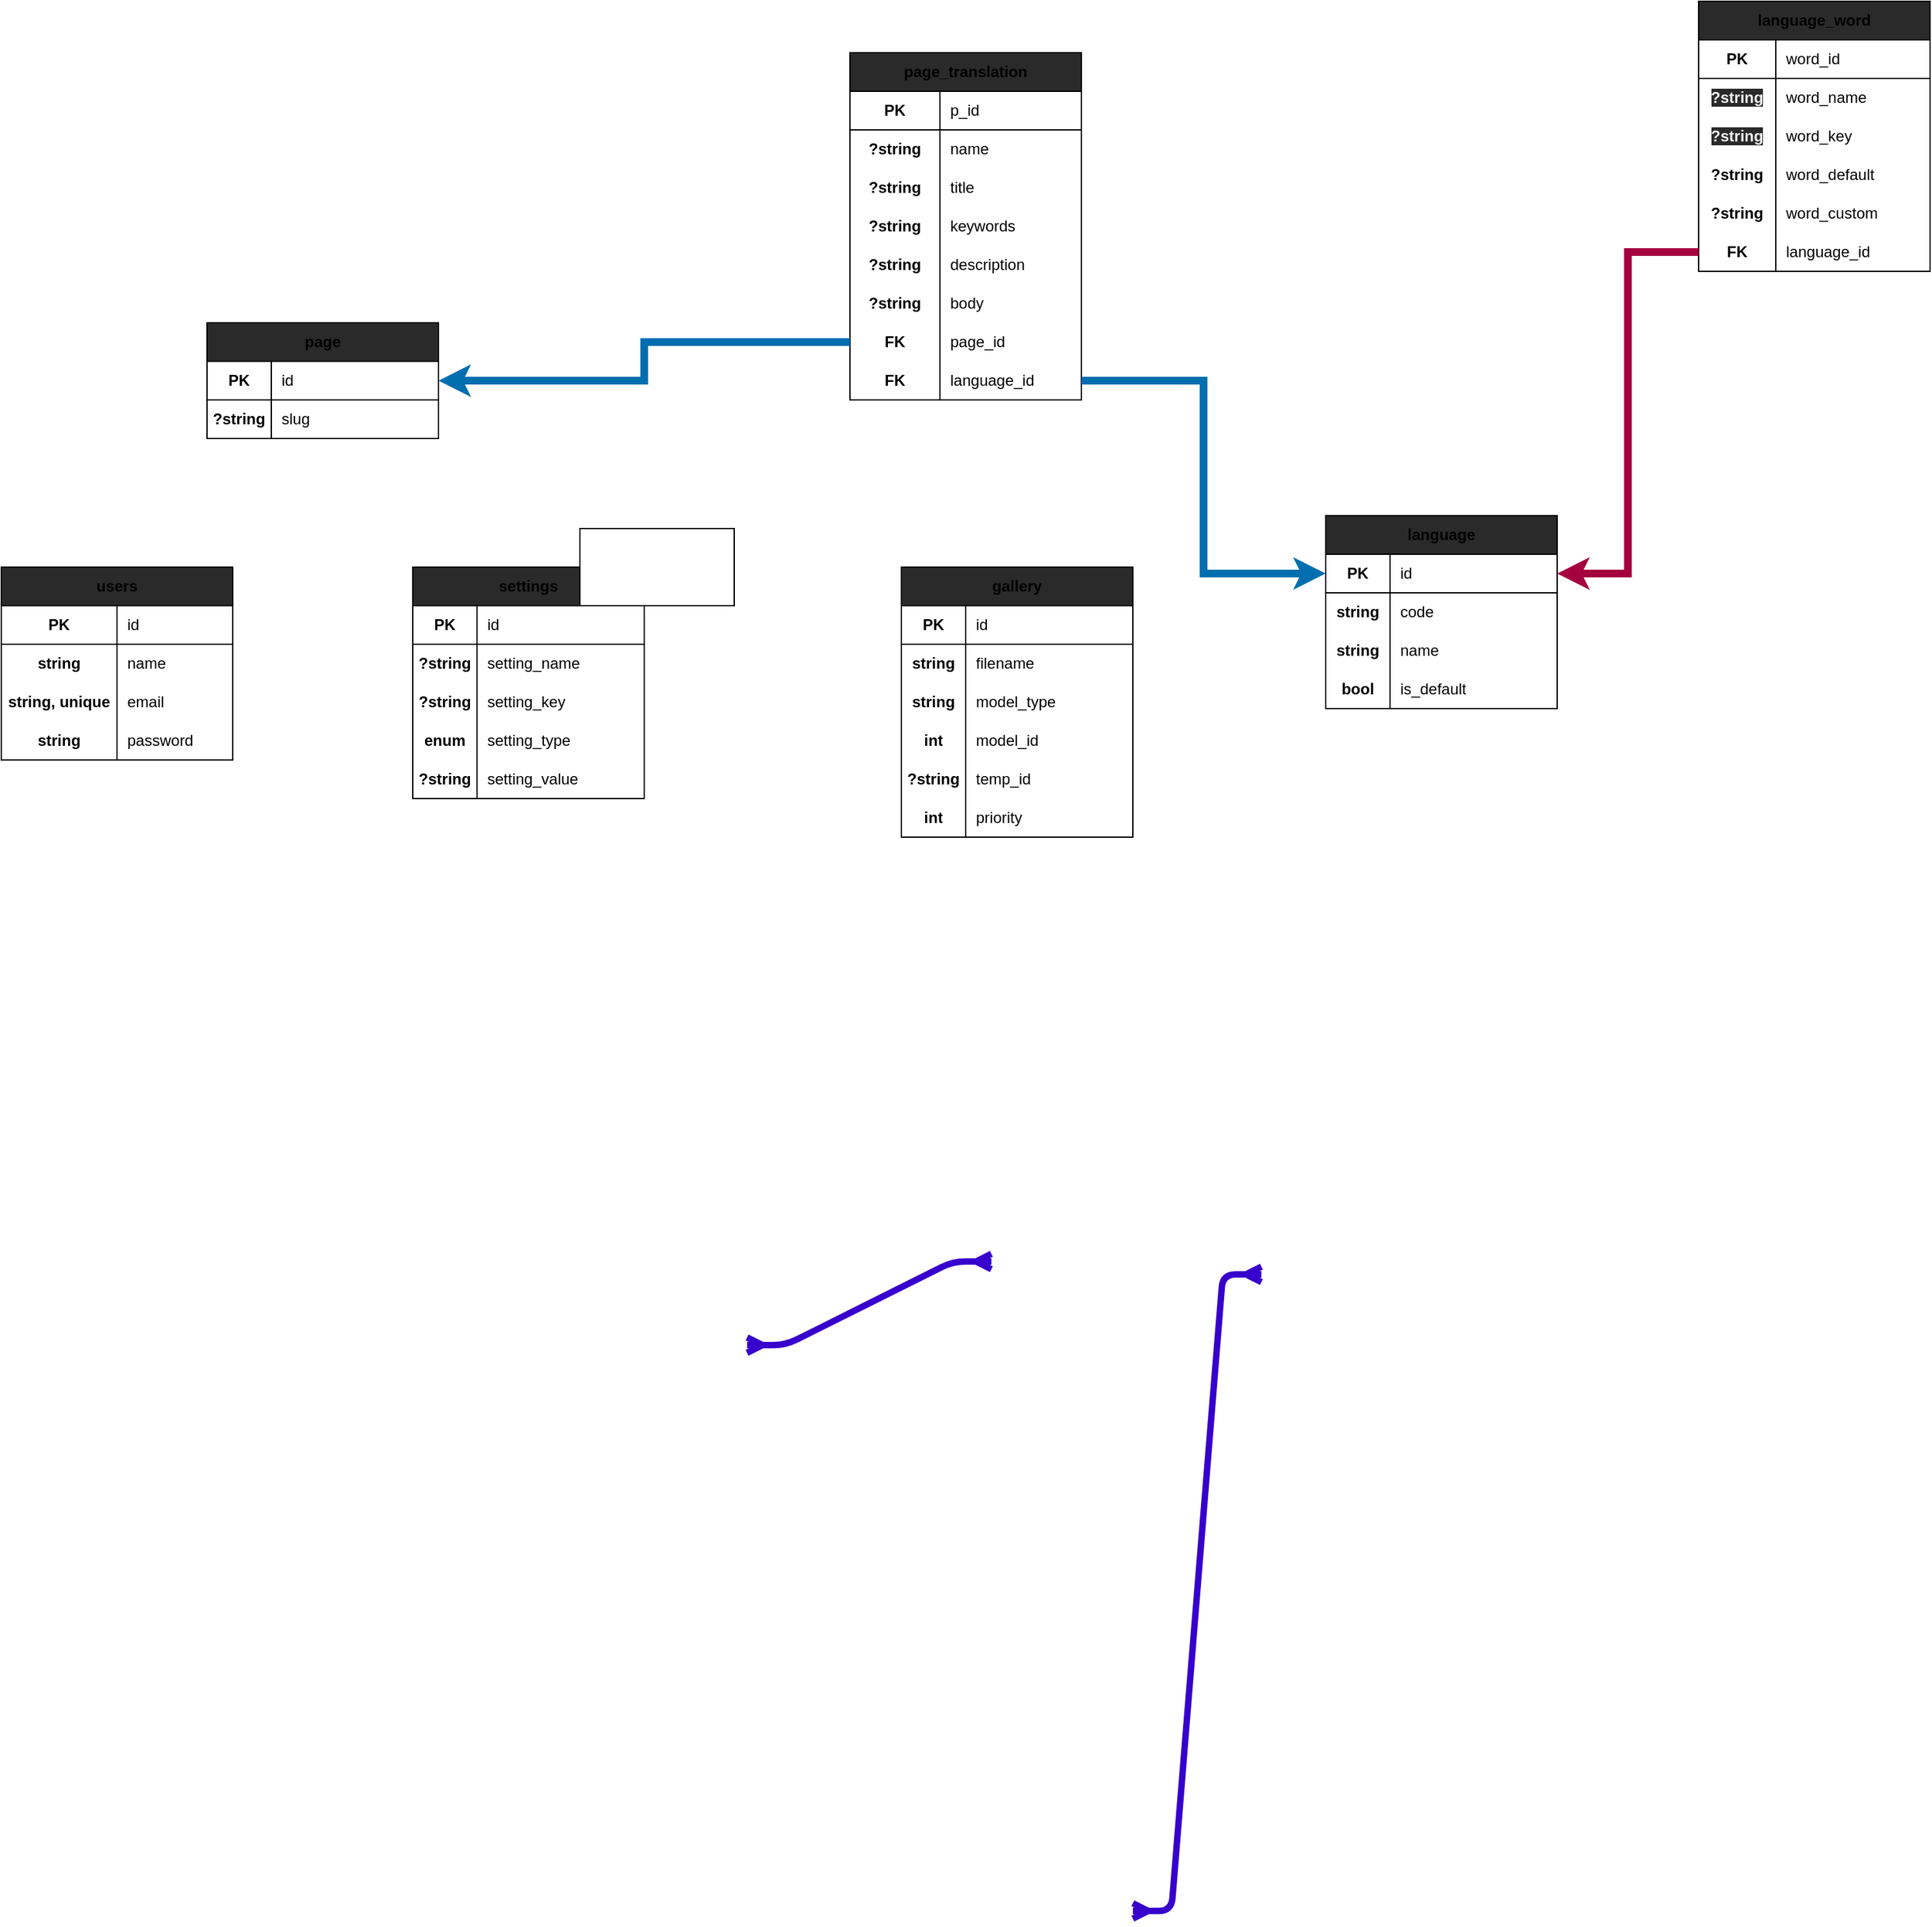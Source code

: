 <mxfile version="14.7.4" type="embed"><diagram id="8rKBOKVbfHIF9a-5ybVO" name="Database tables"><mxGraphModel dx="2024" dy="1564" grid="1" gridSize="10" guides="1" tooltips="1" connect="1" arrows="1" fold="1" page="1" pageScale="1" pageWidth="850" pageHeight="1100" math="0" shadow="0"><root><mxCell id="0"/><mxCell id="1" parent="0"/><mxCell id="13" value="language" style="shape=table;html=1;whiteSpace=wrap;startSize=30;container=1;collapsible=0;childLayout=tableLayout;fixedRows=1;rowLines=0;fontStyle=1;align=center;fillColor=#2a2a2a;" parent="1" vertex="1"><mxGeometry x="330" width="180" height="150" as="geometry"/></mxCell><mxCell id="14" value="" style="shape=partialRectangle;html=1;whiteSpace=wrap;collapsible=0;dropTarget=0;pointerEvents=0;fillColor=none;top=0;left=0;bottom=1;right=0;points=[[0,0.5],[1,0.5]];portConstraint=eastwest;" parent="13" vertex="1"><mxGeometry y="30" width="180" height="30" as="geometry"/></mxCell><mxCell id="15" value="PK" style="shape=partialRectangle;html=1;whiteSpace=wrap;connectable=0;fillColor=none;top=0;left=0;bottom=0;right=0;overflow=hidden;fontStyle=1" parent="14" vertex="1"><mxGeometry width="50" height="30" as="geometry"/></mxCell><mxCell id="16" value="id" style="shape=partialRectangle;html=1;whiteSpace=wrap;connectable=0;fillColor=none;top=0;left=0;bottom=0;right=0;align=left;spacingLeft=6;overflow=hidden;" parent="14" vertex="1"><mxGeometry x="50" width="130" height="30" as="geometry"/></mxCell><mxCell id="17" value="" style="shape=partialRectangle;html=1;whiteSpace=wrap;collapsible=0;dropTarget=0;pointerEvents=0;fillColor=none;top=0;left=0;bottom=0;right=0;points=[[0,0.5],[1,0.5]];portConstraint=eastwest;" parent="13" vertex="1"><mxGeometry y="60" width="180" height="30" as="geometry"/></mxCell><mxCell id="18" value="string" style="shape=partialRectangle;html=1;whiteSpace=wrap;connectable=0;fillColor=none;top=0;left=0;bottom=0;right=0;overflow=hidden;fontStyle=1" parent="17" vertex="1"><mxGeometry width="50" height="30" as="geometry"/></mxCell><mxCell id="19" value="code" style="shape=partialRectangle;html=1;whiteSpace=wrap;connectable=0;fillColor=none;top=0;left=0;bottom=0;right=0;align=left;spacingLeft=6;overflow=hidden;" parent="17" vertex="1"><mxGeometry x="50" width="130" height="30" as="geometry"/></mxCell><mxCell id="20" value="" style="shape=partialRectangle;html=1;whiteSpace=wrap;collapsible=0;dropTarget=0;pointerEvents=0;fillColor=none;top=0;left=0;bottom=0;right=0;points=[[0,0.5],[1,0.5]];portConstraint=eastwest;" parent="13" vertex="1"><mxGeometry y="90" width="180" height="30" as="geometry"/></mxCell><mxCell id="21" value="string" style="shape=partialRectangle;html=1;whiteSpace=wrap;connectable=0;fillColor=none;top=0;left=0;bottom=0;right=0;overflow=hidden;fontStyle=1" parent="20" vertex="1"><mxGeometry width="50" height="30" as="geometry"/></mxCell><mxCell id="22" value="name" style="shape=partialRectangle;html=1;whiteSpace=wrap;connectable=0;fillColor=none;top=0;left=0;bottom=0;right=0;align=left;spacingLeft=6;overflow=hidden;" parent="20" vertex="1"><mxGeometry x="50" width="130" height="30" as="geometry"/></mxCell><mxCell id="36" value="" style="shape=partialRectangle;html=1;whiteSpace=wrap;collapsible=0;dropTarget=0;pointerEvents=0;fillColor=none;top=0;left=0;bottom=0;right=0;points=[[0,0.5],[1,0.5]];portConstraint=eastwest;" parent="13" vertex="1"><mxGeometry y="120" width="180" height="30" as="geometry"/></mxCell><mxCell id="37" value="bool" style="shape=partialRectangle;html=1;whiteSpace=wrap;connectable=0;fillColor=none;top=0;left=0;bottom=0;right=0;overflow=hidden;fontStyle=1" parent="36" vertex="1"><mxGeometry width="50" height="30" as="geometry"/></mxCell><mxCell id="38" value="is_default" style="shape=partialRectangle;html=1;whiteSpace=wrap;connectable=0;fillColor=none;top=0;left=0;bottom=0;right=0;align=left;spacingLeft=6;overflow=hidden;" parent="36" vertex="1"><mxGeometry x="50" width="130" height="30" as="geometry"/></mxCell><mxCell id="58" value="page" style="shape=table;html=1;whiteSpace=wrap;startSize=30;container=1;collapsible=0;childLayout=tableLayout;fixedRows=1;rowLines=0;fontStyle=1;align=center;fillColor=#2a2a2a;" parent="1" vertex="1"><mxGeometry x="-540" y="-150" width="180" height="90" as="geometry"/></mxCell><mxCell id="59" value="" style="shape=partialRectangle;html=1;whiteSpace=wrap;collapsible=0;dropTarget=0;pointerEvents=0;fillColor=none;top=0;left=0;bottom=1;right=0;points=[[0,0.5],[1,0.5]];portConstraint=eastwest;" parent="58" vertex="1"><mxGeometry y="30" width="180" height="30" as="geometry"/></mxCell><mxCell id="60" value="PK" style="shape=partialRectangle;html=1;whiteSpace=wrap;connectable=0;fillColor=none;top=0;left=0;bottom=0;right=0;overflow=hidden;fontStyle=1" parent="59" vertex="1"><mxGeometry width="50" height="30" as="geometry"/></mxCell><mxCell id="61" value="id" style="shape=partialRectangle;html=1;whiteSpace=wrap;connectable=0;fillColor=none;top=0;left=0;bottom=0;right=0;align=left;spacingLeft=6;overflow=hidden;" parent="59" vertex="1"><mxGeometry x="50" width="130" height="30" as="geometry"/></mxCell><mxCell id="62" value="" style="shape=partialRectangle;html=1;whiteSpace=wrap;collapsible=0;dropTarget=0;pointerEvents=0;fillColor=none;top=0;left=0;bottom=0;right=0;points=[[0,0.5],[1,0.5]];portConstraint=eastwest;" parent="58" vertex="1"><mxGeometry y="60" width="180" height="30" as="geometry"/></mxCell><mxCell id="63" value="?string" style="shape=partialRectangle;html=1;whiteSpace=wrap;connectable=0;fillColor=none;top=0;left=0;bottom=0;right=0;overflow=hidden;fontStyle=1" parent="62" vertex="1"><mxGeometry width="50" height="30" as="geometry"/></mxCell><mxCell id="64" value="slug" style="shape=partialRectangle;html=1;whiteSpace=wrap;connectable=0;fillColor=none;top=0;left=0;bottom=0;right=0;align=left;spacingLeft=6;overflow=hidden;" parent="62" vertex="1"><mxGeometry x="50" width="130" height="30" as="geometry"/></mxCell><mxCell id="68" value="page_translation" style="shape=table;html=1;whiteSpace=wrap;startSize=30;container=1;collapsible=0;childLayout=tableLayout;fixedRows=1;rowLines=0;fontStyle=1;align=center;fillColor=#2a2a2a;" parent="1" vertex="1"><mxGeometry x="-40" y="-360" width="180" height="270" as="geometry"/></mxCell><mxCell id="69" value="" style="shape=partialRectangle;html=1;whiteSpace=wrap;collapsible=0;dropTarget=0;pointerEvents=0;fillColor=none;top=0;left=0;bottom=1;right=0;points=[[0,0.5],[1,0.5]];portConstraint=eastwest;" parent="68" vertex="1"><mxGeometry y="30" width="180" height="30" as="geometry"/></mxCell><mxCell id="70" value="PK" style="shape=partialRectangle;html=1;whiteSpace=wrap;connectable=0;fillColor=none;top=0;left=0;bottom=0;right=0;overflow=hidden;fontStyle=1" parent="69" vertex="1"><mxGeometry width="70" height="30" as="geometry"/></mxCell><mxCell id="71" value="p_id" style="shape=partialRectangle;html=1;whiteSpace=wrap;connectable=0;fillColor=none;top=0;left=0;bottom=0;right=0;align=left;spacingLeft=6;overflow=hidden;" parent="69" vertex="1"><mxGeometry x="70" width="110" height="30" as="geometry"/></mxCell><mxCell id="72" value="" style="shape=partialRectangle;html=1;whiteSpace=wrap;collapsible=0;dropTarget=0;pointerEvents=0;fillColor=none;top=0;left=0;bottom=0;right=0;points=[[0,0.5],[1,0.5]];portConstraint=eastwest;" parent="68" vertex="1"><mxGeometry y="60" width="180" height="30" as="geometry"/></mxCell><mxCell id="73" value="?string" style="shape=partialRectangle;html=1;whiteSpace=wrap;connectable=0;fillColor=none;top=0;left=0;bottom=0;right=0;overflow=hidden;fontStyle=1" parent="72" vertex="1"><mxGeometry width="70" height="30" as="geometry"/></mxCell><mxCell id="74" value="name" style="shape=partialRectangle;html=1;whiteSpace=wrap;connectable=0;fillColor=none;top=0;left=0;bottom=0;right=0;align=left;spacingLeft=6;overflow=hidden;" parent="72" vertex="1"><mxGeometry x="70" width="110" height="30" as="geometry"/></mxCell><mxCell id="75" value="" style="shape=partialRectangle;html=1;whiteSpace=wrap;collapsible=0;dropTarget=0;pointerEvents=0;fillColor=none;top=0;left=0;bottom=0;right=0;points=[[0,0.5],[1,0.5]];portConstraint=eastwest;" parent="68" vertex="1"><mxGeometry y="90" width="180" height="30" as="geometry"/></mxCell><mxCell id="76" value="?string" style="shape=partialRectangle;html=1;whiteSpace=wrap;connectable=0;fillColor=none;top=0;left=0;bottom=0;right=0;overflow=hidden;fontStyle=1" parent="75" vertex="1"><mxGeometry width="70" height="30" as="geometry"/></mxCell><mxCell id="77" value="title" style="shape=partialRectangle;html=1;whiteSpace=wrap;connectable=0;fillColor=none;top=0;left=0;bottom=0;right=0;align=left;spacingLeft=6;overflow=hidden;" parent="75" vertex="1"><mxGeometry x="70" width="110" height="30" as="geometry"/></mxCell><mxCell id="78" value="" style="shape=partialRectangle;html=1;whiteSpace=wrap;collapsible=0;dropTarget=0;pointerEvents=0;fillColor=none;top=0;left=0;bottom=0;right=0;points=[[0,0.5],[1,0.5]];portConstraint=eastwest;" parent="68" vertex="1"><mxGeometry y="120" width="180" height="30" as="geometry"/></mxCell><mxCell id="79" value="?string" style="shape=partialRectangle;html=1;whiteSpace=wrap;connectable=0;fillColor=none;top=0;left=0;bottom=0;right=0;overflow=hidden;fontStyle=1" parent="78" vertex="1"><mxGeometry width="70" height="30" as="geometry"/></mxCell><mxCell id="80" value="keywords" style="shape=partialRectangle;html=1;whiteSpace=wrap;connectable=0;fillColor=none;top=0;left=0;bottom=0;right=0;align=left;spacingLeft=6;overflow=hidden;" parent="78" vertex="1"><mxGeometry x="70" width="110" height="30" as="geometry"/></mxCell><mxCell id="81" value="" style="shape=partialRectangle;html=1;whiteSpace=wrap;collapsible=0;dropTarget=0;pointerEvents=0;fillColor=none;top=0;left=0;bottom=0;right=0;points=[[0,0.5],[1,0.5]];portConstraint=eastwest;" parent="68" vertex="1"><mxGeometry y="150" width="180" height="30" as="geometry"/></mxCell><mxCell id="82" value="?string" style="shape=partialRectangle;html=1;whiteSpace=wrap;connectable=0;fillColor=none;top=0;left=0;bottom=0;right=0;overflow=hidden;fontStyle=1" parent="81" vertex="1"><mxGeometry width="70" height="30" as="geometry"/></mxCell><mxCell id="83" value="description" style="shape=partialRectangle;html=1;whiteSpace=wrap;connectable=0;fillColor=none;top=0;left=0;bottom=0;right=0;align=left;spacingLeft=6;overflow=hidden;" parent="81" vertex="1"><mxGeometry x="70" width="110" height="30" as="geometry"/></mxCell><mxCell id="84" value="" style="shape=partialRectangle;html=1;whiteSpace=wrap;collapsible=0;dropTarget=0;pointerEvents=0;fillColor=none;top=0;left=0;bottom=0;right=0;points=[[0,0.5],[1,0.5]];portConstraint=eastwest;" parent="68" vertex="1"><mxGeometry y="180" width="180" height="30" as="geometry"/></mxCell><mxCell id="85" value="?string" style="shape=partialRectangle;html=1;whiteSpace=wrap;connectable=0;fillColor=none;top=0;left=0;bottom=0;right=0;overflow=hidden;fontStyle=1" parent="84" vertex="1"><mxGeometry width="70" height="30" as="geometry"/></mxCell><mxCell id="86" value="body" style="shape=partialRectangle;html=1;whiteSpace=wrap;connectable=0;fillColor=none;top=0;left=0;bottom=0;right=0;align=left;spacingLeft=6;overflow=hidden;" parent="84" vertex="1"><mxGeometry x="70" width="110" height="30" as="geometry"/></mxCell><mxCell id="90" value="" style="shape=partialRectangle;html=1;whiteSpace=wrap;collapsible=0;dropTarget=0;pointerEvents=0;fillColor=none;top=0;left=0;bottom=0;right=0;points=[[0,0.5],[1,0.5]];portConstraint=eastwest;" parent="68" vertex="1"><mxGeometry y="210" width="180" height="30" as="geometry"/></mxCell><mxCell id="91" value="FK" style="shape=partialRectangle;html=1;whiteSpace=wrap;connectable=0;fillColor=none;top=0;left=0;bottom=0;right=0;overflow=hidden;fontStyle=1" parent="90" vertex="1"><mxGeometry width="70" height="30" as="geometry"/></mxCell><mxCell id="92" value="page_id" style="shape=partialRectangle;html=1;whiteSpace=wrap;connectable=0;fillColor=none;top=0;left=0;bottom=0;right=0;align=left;spacingLeft=6;overflow=hidden;" parent="90" vertex="1"><mxGeometry x="70" width="110" height="30" as="geometry"/></mxCell><mxCell id="93" value="" style="shape=partialRectangle;html=1;whiteSpace=wrap;collapsible=0;dropTarget=0;pointerEvents=0;fillColor=none;top=0;left=0;bottom=0;right=0;points=[[0,0.5],[1,0.5]];portConstraint=eastwest;" parent="68" vertex="1"><mxGeometry y="240" width="180" height="30" as="geometry"/></mxCell><mxCell id="94" value="FK" style="shape=partialRectangle;html=1;whiteSpace=wrap;connectable=0;fillColor=none;top=0;left=0;bottom=0;right=0;overflow=hidden;fontStyle=1" parent="93" vertex="1"><mxGeometry width="70" height="30" as="geometry"/></mxCell><mxCell id="95" value="language_id" style="shape=partialRectangle;html=1;whiteSpace=wrap;connectable=0;fillColor=none;top=0;left=0;bottom=0;right=0;align=left;spacingLeft=6;overflow=hidden;" parent="93" vertex="1"><mxGeometry x="70" width="110" height="30" as="geometry"/></mxCell><mxCell id="97" style="rounded=0;orthogonalLoop=1;jettySize=auto;html=1;entryX=1;entryY=0.5;entryDx=0;entryDy=0;fillColor=#1ba1e2;strokeColor=#006EAF;strokeWidth=6;edgeStyle=orthogonalEdgeStyle;elbow=vertical;endSize=6;startSize=6;jumpSize=6;" parent="1" source="90" target="59" edge="1"><mxGeometry relative="1" as="geometry"/></mxCell><mxCell id="99" style="rounded=0;orthogonalLoop=1;jettySize=auto;html=1;entryX=0;entryY=0.5;entryDx=0;entryDy=0;fillColor=#1ba1e2;strokeColor=#006EAF;strokeWidth=6;edgeStyle=orthogonalEdgeStyle;elbow=vertical;endSize=6;startSize=6;jumpSize=6;" parent="1" source="93" target="14" edge="1"><mxGeometry relative="1" as="geometry"/></mxCell><mxCell id="100" value="settings" style="shape=table;html=1;whiteSpace=wrap;startSize=30;container=1;collapsible=0;childLayout=tableLayout;fixedRows=1;rowLines=0;fontStyle=1;align=center;fillColor=#2a2a2a;" parent="1" vertex="1"><mxGeometry x="-380" y="40" width="180" height="180" as="geometry"/></mxCell><mxCell id="101" value="" style="shape=partialRectangle;html=1;whiteSpace=wrap;collapsible=0;dropTarget=0;pointerEvents=0;fillColor=none;top=0;left=0;bottom=1;right=0;points=[[0,0.5],[1,0.5]];portConstraint=eastwest;" parent="100" vertex="1"><mxGeometry y="30" width="180" height="30" as="geometry"/></mxCell><mxCell id="102" value="PK" style="shape=partialRectangle;html=1;whiteSpace=wrap;connectable=0;fillColor=none;top=0;left=0;bottom=0;right=0;overflow=hidden;fontStyle=1" parent="101" vertex="1"><mxGeometry width="50" height="30" as="geometry"/></mxCell><mxCell id="103" value="id" style="shape=partialRectangle;html=1;whiteSpace=wrap;connectable=0;fillColor=none;top=0;left=0;bottom=0;right=0;align=left;spacingLeft=6;overflow=hidden;" parent="101" vertex="1"><mxGeometry x="50" width="130" height="30" as="geometry"/></mxCell><mxCell id="104" value="" style="shape=partialRectangle;html=1;whiteSpace=wrap;collapsible=0;dropTarget=0;pointerEvents=0;fillColor=none;top=0;left=0;bottom=0;right=0;points=[[0,0.5],[1,0.5]];portConstraint=eastwest;" parent="100" vertex="1"><mxGeometry y="60" width="180" height="30" as="geometry"/></mxCell><mxCell id="105" value="?string" style="shape=partialRectangle;html=1;whiteSpace=wrap;connectable=0;fillColor=none;top=0;left=0;bottom=0;right=0;overflow=hidden;fontStyle=1" parent="104" vertex="1"><mxGeometry width="50" height="30" as="geometry"/></mxCell><mxCell id="106" value="setting_name" style="shape=partialRectangle;html=1;whiteSpace=wrap;connectable=0;fillColor=none;top=0;left=0;bottom=0;right=0;align=left;spacingLeft=6;overflow=hidden;" parent="104" vertex="1"><mxGeometry x="50" width="130" height="30" as="geometry"/></mxCell><mxCell id="107" value="" style="shape=partialRectangle;html=1;whiteSpace=wrap;collapsible=0;dropTarget=0;pointerEvents=0;fillColor=none;top=0;left=0;bottom=0;right=0;points=[[0,0.5],[1,0.5]];portConstraint=eastwest;" parent="100" vertex="1"><mxGeometry y="90" width="180" height="30" as="geometry"/></mxCell><mxCell id="108" value="?string" style="shape=partialRectangle;html=1;whiteSpace=wrap;connectable=0;fillColor=none;top=0;left=0;bottom=0;right=0;overflow=hidden;fontStyle=1" parent="107" vertex="1"><mxGeometry width="50" height="30" as="geometry"/></mxCell><mxCell id="109" value="setting_key" style="shape=partialRectangle;html=1;whiteSpace=wrap;connectable=0;fillColor=none;top=0;left=0;bottom=0;right=0;align=left;spacingLeft=6;overflow=hidden;" parent="107" vertex="1"><mxGeometry x="50" width="130" height="30" as="geometry"/></mxCell><mxCell id="110" value="" style="shape=partialRectangle;html=1;whiteSpace=wrap;collapsible=0;dropTarget=0;pointerEvents=0;fillColor=none;top=0;left=0;bottom=0;right=0;points=[[0,0.5],[1,0.5]];portConstraint=eastwest;" parent="100" vertex="1"><mxGeometry y="120" width="180" height="30" as="geometry"/></mxCell><mxCell id="111" value="enum" style="shape=partialRectangle;html=1;whiteSpace=wrap;connectable=0;fillColor=none;top=0;left=0;bottom=0;right=0;overflow=hidden;fontStyle=1" parent="110" vertex="1"><mxGeometry width="50" height="30" as="geometry"/></mxCell><mxCell id="112" value="setting_type" style="shape=partialRectangle;html=1;whiteSpace=wrap;connectable=0;fillColor=none;top=0;left=0;bottom=0;right=0;align=left;spacingLeft=6;overflow=hidden;" parent="110" vertex="1"><mxGeometry x="50" width="130" height="30" as="geometry"/></mxCell><mxCell id="113" value="" style="shape=partialRectangle;html=1;whiteSpace=wrap;collapsible=0;dropTarget=0;pointerEvents=0;fillColor=none;top=0;left=0;bottom=0;right=0;points=[[0,0.5],[1,0.5]];portConstraint=eastwest;" parent="100" vertex="1"><mxGeometry y="150" width="180" height="30" as="geometry"/></mxCell><mxCell id="114" value="?string" style="shape=partialRectangle;html=1;whiteSpace=wrap;connectable=0;fillColor=none;top=0;left=0;bottom=0;right=0;overflow=hidden;fontStyle=1" parent="113" vertex="1"><mxGeometry width="50" height="30" as="geometry"/></mxCell><mxCell id="115" value="setting_value" style="shape=partialRectangle;html=1;whiteSpace=wrap;connectable=0;fillColor=none;top=0;left=0;bottom=0;right=0;align=left;spacingLeft=6;overflow=hidden;" parent="113" vertex="1"><mxGeometry x="50" width="130" height="30" as="geometry"/></mxCell><mxCell id="116" value="language_word" style="shape=table;html=1;whiteSpace=wrap;startSize=30;container=1;collapsible=0;childLayout=tableLayout;fixedRows=1;rowLines=0;fontStyle=1;align=center;fillColor=#2a2a2a;" parent="1" vertex="1"><mxGeometry x="620" y="-400" width="180" height="210" as="geometry"/></mxCell><mxCell id="117" value="" style="shape=partialRectangle;html=1;whiteSpace=wrap;collapsible=0;dropTarget=0;pointerEvents=0;fillColor=none;top=0;left=0;bottom=1;right=0;points=[[0,0.5],[1,0.5]];portConstraint=eastwest;" parent="116" vertex="1"><mxGeometry y="30" width="180" height="30" as="geometry"/></mxCell><mxCell id="118" value="PK" style="shape=partialRectangle;html=1;whiteSpace=wrap;connectable=0;fillColor=none;top=0;left=0;bottom=0;right=0;overflow=hidden;fontStyle=1" parent="117" vertex="1"><mxGeometry width="60" height="30" as="geometry"/></mxCell><mxCell id="119" value="word_id" style="shape=partialRectangle;html=1;whiteSpace=wrap;connectable=0;fillColor=none;top=0;left=0;bottom=0;right=0;align=left;spacingLeft=6;overflow=hidden;" parent="117" vertex="1"><mxGeometry x="60" width="120" height="30" as="geometry"/></mxCell><mxCell id="120" value="" style="shape=partialRectangle;html=1;whiteSpace=wrap;collapsible=0;dropTarget=0;pointerEvents=0;fillColor=none;top=0;left=0;bottom=0;right=0;points=[[0,0.5],[1,0.5]];portConstraint=eastwest;" parent="116" vertex="1"><mxGeometry y="60" width="180" height="30" as="geometry"/></mxCell><mxCell id="121" value="&lt;meta charset=&quot;utf-8&quot;&gt;&lt;span style=&quot;color: rgb(240, 240, 240); font-family: helvetica; font-size: 12px; font-style: normal; letter-spacing: normal; text-align: center; text-indent: 0px; text-transform: none; word-spacing: 0px; background-color: rgb(42, 42, 42); display: inline; float: none;&quot;&gt;?string&lt;/span&gt;" style="shape=partialRectangle;html=1;whiteSpace=wrap;connectable=0;fillColor=none;top=0;left=0;bottom=0;right=0;overflow=hidden;fontStyle=1" parent="120" vertex="1"><mxGeometry width="60" height="30" as="geometry"/></mxCell><mxCell id="122" value="word_name" style="shape=partialRectangle;html=1;whiteSpace=wrap;connectable=0;fillColor=none;top=0;left=0;bottom=0;right=0;align=left;spacingLeft=6;overflow=hidden;" parent="120" vertex="1"><mxGeometry x="60" width="120" height="30" as="geometry"/></mxCell><mxCell id="123" value="" style="shape=partialRectangle;html=1;whiteSpace=wrap;collapsible=0;dropTarget=0;pointerEvents=0;fillColor=none;top=0;left=0;bottom=0;right=0;points=[[0,0.5],[1,0.5]];portConstraint=eastwest;" parent="116" vertex="1"><mxGeometry y="90" width="180" height="30" as="geometry"/></mxCell><mxCell id="124" value="&lt;meta charset=&quot;utf-8&quot;&gt;&lt;span style=&quot;color: rgb(240, 240, 240); font-family: helvetica; font-size: 12px; font-style: normal; letter-spacing: normal; text-align: center; text-indent: 0px; text-transform: none; word-spacing: 0px; background-color: rgb(42, 42, 42); display: inline; float: none;&quot;&gt;?string&lt;/span&gt;" style="shape=partialRectangle;html=1;whiteSpace=wrap;connectable=0;fillColor=none;top=0;left=0;bottom=0;right=0;overflow=hidden;fontStyle=1" parent="123" vertex="1"><mxGeometry width="60" height="30" as="geometry"/></mxCell><mxCell id="125" value="word_key" style="shape=partialRectangle;html=1;whiteSpace=wrap;connectable=0;fillColor=none;top=0;left=0;bottom=0;right=0;align=left;spacingLeft=6;overflow=hidden;" parent="123" vertex="1"><mxGeometry x="60" width="120" height="30" as="geometry"/></mxCell><mxCell id="126" value="" style="shape=partialRectangle;html=1;whiteSpace=wrap;collapsible=0;dropTarget=0;pointerEvents=0;fillColor=none;top=0;left=0;bottom=0;right=0;points=[[0,0.5],[1,0.5]];portConstraint=eastwest;" parent="116" vertex="1"><mxGeometry y="120" width="180" height="30" as="geometry"/></mxCell><mxCell id="127" value="?string" style="shape=partialRectangle;html=1;whiteSpace=wrap;connectable=0;fillColor=none;top=0;left=0;bottom=0;right=0;overflow=hidden;fontStyle=1" parent="126" vertex="1"><mxGeometry width="60" height="30" as="geometry"/></mxCell><mxCell id="128" value="word_default" style="shape=partialRectangle;html=1;whiteSpace=wrap;connectable=0;fillColor=none;top=0;left=0;bottom=0;right=0;align=left;spacingLeft=6;overflow=hidden;" parent="126" vertex="1"><mxGeometry x="60" width="120" height="30" as="geometry"/></mxCell><mxCell id="129" value="" style="shape=partialRectangle;html=1;whiteSpace=wrap;collapsible=0;dropTarget=0;pointerEvents=0;fillColor=none;top=0;left=0;bottom=0;right=0;points=[[0,0.5],[1,0.5]];portConstraint=eastwest;" parent="116" vertex="1"><mxGeometry y="150" width="180" height="30" as="geometry"/></mxCell><mxCell id="130" value="?string" style="shape=partialRectangle;html=1;whiteSpace=wrap;connectable=0;fillColor=none;top=0;left=0;bottom=0;right=0;overflow=hidden;fontStyle=1" parent="129" vertex="1"><mxGeometry width="60" height="30" as="geometry"/></mxCell><mxCell id="131" value="word_custom" style="shape=partialRectangle;html=1;whiteSpace=wrap;connectable=0;fillColor=none;top=0;left=0;bottom=0;right=0;align=left;spacingLeft=6;overflow=hidden;" parent="129" vertex="1"><mxGeometry x="60" width="120" height="30" as="geometry"/></mxCell><mxCell id="132" value="" style="shape=partialRectangle;html=1;whiteSpace=wrap;collapsible=0;dropTarget=0;pointerEvents=0;fillColor=none;top=0;left=0;bottom=0;right=0;points=[[0,0.5],[1,0.5]];portConstraint=eastwest;" parent="116" vertex="1"><mxGeometry y="180" width="180" height="30" as="geometry"/></mxCell><mxCell id="133" value="FK" style="shape=partialRectangle;html=1;whiteSpace=wrap;connectable=0;fillColor=none;top=0;left=0;bottom=0;right=0;overflow=hidden;fontStyle=1" parent="132" vertex="1"><mxGeometry width="60" height="30" as="geometry"/></mxCell><mxCell id="134" value="language_id" style="shape=partialRectangle;html=1;whiteSpace=wrap;connectable=0;fillColor=none;top=0;left=0;bottom=0;right=0;align=left;spacingLeft=6;overflow=hidden;" parent="132" vertex="1"><mxGeometry x="60" width="120" height="30" as="geometry"/></mxCell><mxCell id="136" style="edgeStyle=orthogonalEdgeStyle;rounded=0;jumpSize=6;orthogonalLoop=1;jettySize=auto;html=1;entryX=1;entryY=0.5;entryDx=0;entryDy=0;startSize=6;endSize=6;strokeWidth=6;fillColor=#d80073;strokeColor=#A50040;" parent="1" source="132" target="14" edge="1"><mxGeometry relative="1" as="geometry"/></mxCell><mxCell id="152" value="gallery" style="shape=table;html=1;whiteSpace=wrap;startSize=30;container=1;collapsible=0;childLayout=tableLayout;fixedRows=1;rowLines=0;fontStyle=1;align=center;fillColor=#2a2a2a;" parent="1" vertex="1"><mxGeometry y="40" width="180" height="210" as="geometry"/></mxCell><mxCell id="153" value="" style="shape=partialRectangle;html=1;whiteSpace=wrap;collapsible=0;dropTarget=0;pointerEvents=0;fillColor=none;top=0;left=0;bottom=1;right=0;points=[[0,0.5],[1,0.5]];portConstraint=eastwest;" parent="152" vertex="1"><mxGeometry y="30" width="180" height="30" as="geometry"/></mxCell><mxCell id="154" value="PK" style="shape=partialRectangle;html=1;whiteSpace=wrap;connectable=0;fillColor=none;top=0;left=0;bottom=0;right=0;overflow=hidden;fontStyle=1" parent="153" vertex="1"><mxGeometry width="50" height="30" as="geometry"/></mxCell><mxCell id="155" value="id" style="shape=partialRectangle;html=1;whiteSpace=wrap;connectable=0;fillColor=none;top=0;left=0;bottom=0;right=0;align=left;spacingLeft=6;overflow=hidden;" parent="153" vertex="1"><mxGeometry x="50" width="130" height="30" as="geometry"/></mxCell><mxCell id="156" value="" style="shape=partialRectangle;html=1;whiteSpace=wrap;collapsible=0;dropTarget=0;pointerEvents=0;fillColor=none;top=0;left=0;bottom=0;right=0;points=[[0,0.5],[1,0.5]];portConstraint=eastwest;" parent="152" vertex="1"><mxGeometry y="60" width="180" height="30" as="geometry"/></mxCell><mxCell id="157" value="string" style="shape=partialRectangle;html=1;whiteSpace=wrap;connectable=0;fillColor=none;top=0;left=0;bottom=0;right=0;overflow=hidden;fontStyle=1" parent="156" vertex="1"><mxGeometry width="50" height="30" as="geometry"/></mxCell><mxCell id="158" value="filename" style="shape=partialRectangle;html=1;whiteSpace=wrap;connectable=0;fillColor=none;top=0;left=0;bottom=0;right=0;align=left;spacingLeft=6;overflow=hidden;" parent="156" vertex="1"><mxGeometry x="50" width="130" height="30" as="geometry"/></mxCell><mxCell id="159" value="" style="shape=partialRectangle;html=1;whiteSpace=wrap;collapsible=0;dropTarget=0;pointerEvents=0;fillColor=none;top=0;left=0;bottom=0;right=0;points=[[0,0.5],[1,0.5]];portConstraint=eastwest;" parent="152" vertex="1"><mxGeometry y="90" width="180" height="30" as="geometry"/></mxCell><mxCell id="160" value="string" style="shape=partialRectangle;html=1;whiteSpace=wrap;connectable=0;fillColor=none;top=0;left=0;bottom=0;right=0;overflow=hidden;fontStyle=1" parent="159" vertex="1"><mxGeometry width="50" height="30" as="geometry"/></mxCell><mxCell id="161" value="model_type" style="shape=partialRectangle;html=1;whiteSpace=wrap;connectable=0;fillColor=none;top=0;left=0;bottom=0;right=0;align=left;spacingLeft=6;overflow=hidden;" parent="159" vertex="1"><mxGeometry x="50" width="130" height="30" as="geometry"/></mxCell><mxCell id="162" value="" style="shape=partialRectangle;html=1;whiteSpace=wrap;collapsible=0;dropTarget=0;pointerEvents=0;fillColor=none;top=0;left=0;bottom=0;right=0;points=[[0,0.5],[1,0.5]];portConstraint=eastwest;" parent="152" vertex="1"><mxGeometry y="120" width="180" height="30" as="geometry"/></mxCell><mxCell id="163" value="int" style="shape=partialRectangle;html=1;whiteSpace=wrap;connectable=0;fillColor=none;top=0;left=0;bottom=0;right=0;overflow=hidden;fontStyle=1" parent="162" vertex="1"><mxGeometry width="50" height="30" as="geometry"/></mxCell><mxCell id="164" value="model_id" style="shape=partialRectangle;html=1;whiteSpace=wrap;connectable=0;fillColor=none;top=0;left=0;bottom=0;right=0;align=left;spacingLeft=6;overflow=hidden;" parent="162" vertex="1"><mxGeometry x="50" width="130" height="30" as="geometry"/></mxCell><mxCell id="168" value="" style="shape=partialRectangle;html=1;whiteSpace=wrap;collapsible=0;dropTarget=0;pointerEvents=0;fillColor=none;top=0;left=0;bottom=0;right=0;points=[[0,0.5],[1,0.5]];portConstraint=eastwest;" parent="152" vertex="1"><mxGeometry y="150" width="180" height="30" as="geometry"/></mxCell><mxCell id="169" value="?string" style="shape=partialRectangle;html=1;whiteSpace=wrap;connectable=0;fillColor=none;top=0;left=0;bottom=0;right=0;overflow=hidden;fontStyle=1" parent="168" vertex="1"><mxGeometry width="50" height="30" as="geometry"/></mxCell><mxCell id="170" value="temp_id" style="shape=partialRectangle;html=1;whiteSpace=wrap;connectable=0;fillColor=none;top=0;left=0;bottom=0;right=0;align=left;spacingLeft=6;overflow=hidden;" parent="168" vertex="1"><mxGeometry x="50" width="130" height="30" as="geometry"/></mxCell><mxCell id="171" value="" style="shape=partialRectangle;html=1;whiteSpace=wrap;collapsible=0;dropTarget=0;pointerEvents=0;fillColor=none;top=0;left=0;bottom=0;right=0;points=[[0,0.5],[1,0.5]];portConstraint=eastwest;" parent="152" vertex="1"><mxGeometry y="180" width="180" height="30" as="geometry"/></mxCell><mxCell id="172" value="int" style="shape=partialRectangle;html=1;whiteSpace=wrap;connectable=0;fillColor=none;top=0;left=0;bottom=0;right=0;overflow=hidden;fontStyle=1" parent="171" vertex="1"><mxGeometry width="50" height="30" as="geometry"/></mxCell><mxCell id="173" value="priority" style="shape=partialRectangle;html=1;whiteSpace=wrap;connectable=0;fillColor=none;top=0;left=0;bottom=0;right=0;align=left;spacingLeft=6;overflow=hidden;" parent="171" vertex="1"><mxGeometry x="50" width="130" height="30" as="geometry"/></mxCell><mxCell id="177" value="users" style="shape=table;html=1;whiteSpace=wrap;startSize=30;container=1;collapsible=0;childLayout=tableLayout;fixedRows=1;rowLines=0;fontStyle=1;align=center;fillColor=#2a2a2a;" parent="1" vertex="1"><mxGeometry x="-700" y="40" width="180" height="150" as="geometry"/></mxCell><mxCell id="178" value="" style="shape=partialRectangle;html=1;whiteSpace=wrap;collapsible=0;dropTarget=0;pointerEvents=0;fillColor=none;top=0;left=0;bottom=1;right=0;points=[[0,0.5],[1,0.5]];portConstraint=eastwest;" parent="177" vertex="1"><mxGeometry y="30" width="180" height="30" as="geometry"/></mxCell><mxCell id="179" value="&lt;b&gt;PK&lt;/b&gt;" style="shape=partialRectangle;html=1;whiteSpace=wrap;connectable=0;fillColor=none;top=0;left=0;bottom=0;right=0;overflow=hidden;" parent="178" vertex="1"><mxGeometry width="90" height="30" as="geometry"/></mxCell><mxCell id="180" value="id" style="shape=partialRectangle;html=1;whiteSpace=wrap;connectable=0;fillColor=none;top=0;left=0;bottom=0;right=0;align=left;spacingLeft=6;overflow=hidden;" parent="178" vertex="1"><mxGeometry x="90" width="90" height="30" as="geometry"/></mxCell><mxCell id="181" value="" style="shape=partialRectangle;html=1;whiteSpace=wrap;collapsible=0;dropTarget=0;pointerEvents=0;fillColor=none;top=0;left=0;bottom=0;right=0;points=[[0,0.5],[1,0.5]];portConstraint=eastwest;" parent="177" vertex="1"><mxGeometry y="60" width="180" height="30" as="geometry"/></mxCell><mxCell id="182" value="string" style="shape=partialRectangle;html=1;whiteSpace=wrap;connectable=0;fillColor=none;top=0;left=0;bottom=0;right=0;overflow=hidden;fontStyle=1" parent="181" vertex="1"><mxGeometry width="90" height="30" as="geometry"/></mxCell><mxCell id="183" value="name" style="shape=partialRectangle;html=1;whiteSpace=wrap;connectable=0;fillColor=none;top=0;left=0;bottom=0;right=0;align=left;spacingLeft=6;overflow=hidden;" parent="181" vertex="1"><mxGeometry x="90" width="90" height="30" as="geometry"/></mxCell><mxCell id="247" value="" style="shape=partialRectangle;html=1;whiteSpace=wrap;collapsible=0;dropTarget=0;pointerEvents=0;fillColor=none;top=0;left=0;bottom=0;right=0;points=[[0,0.5],[1,0.5]];portConstraint=eastwest;" parent="177" vertex="1"><mxGeometry y="90" width="180" height="30" as="geometry"/></mxCell><mxCell id="248" value="string, unique" style="shape=partialRectangle;html=1;whiteSpace=wrap;connectable=0;fillColor=none;top=0;left=0;bottom=0;right=0;overflow=hidden;fontStyle=1" parent="247" vertex="1"><mxGeometry width="90" height="30" as="geometry"/></mxCell><mxCell id="249" value="email" style="shape=partialRectangle;html=1;whiteSpace=wrap;connectable=0;fillColor=none;top=0;left=0;bottom=0;right=0;align=left;spacingLeft=6;overflow=hidden;" parent="247" vertex="1"><mxGeometry x="90" width="90" height="30" as="geometry"/></mxCell><mxCell id="187" value="" style="shape=partialRectangle;html=1;whiteSpace=wrap;collapsible=0;dropTarget=0;pointerEvents=0;fillColor=none;top=0;left=0;bottom=0;right=0;points=[[0,0.5],[1,0.5]];portConstraint=eastwest;" parent="177" vertex="1"><mxGeometry y="120" width="180" height="30" as="geometry"/></mxCell><mxCell id="188" value="string" style="shape=partialRectangle;html=1;whiteSpace=wrap;connectable=0;fillColor=none;top=0;left=0;bottom=0;right=0;overflow=hidden;fontStyle=1" parent="187" vertex="1"><mxGeometry width="90" height="30" as="geometry"/></mxCell><mxCell id="189" value="password" style="shape=partialRectangle;html=1;whiteSpace=wrap;connectable=0;fillColor=none;top=0;left=0;bottom=0;right=0;align=left;spacingLeft=6;overflow=hidden;" parent="187" vertex="1"><mxGeometry x="90" width="90" height="30" as="geometry"/></mxCell><mxCell id="352" value="" style="edgeStyle=entityRelationEdgeStyle;fontSize=12;html=1;endArrow=ERmany;startArrow=ERmany;startSize=6;endSize=6;strokeWidth=5;entryX=0;entryY=0.5;entryDx=0;entryDy=0;exitX=1;exitY=0.5;exitDx=0;exitDy=0;fillColor=#6a00ff;strokeColor=#3700CC;" parent="1" target="317" edge="1"><mxGeometry width="100" height="100" relative="1" as="geometry"><mxPoint x="180" y="1085" as="sourcePoint"/><mxPoint x="280" y="590" as="targetPoint"/></mxGeometry></mxCell><mxCell id="353" value="" style="edgeStyle=entityRelationEdgeStyle;fontSize=12;html=1;endArrow=ERmany;startArrow=ERmany;startSize=6;endSize=6;strokeWidth=5;entryX=0;entryY=0.5;entryDx=0;entryDy=0;exitX=1;exitY=0.5;exitDx=0;exitDy=0;fillColor=#6a00ff;strokeColor=#3700CC;" parent="1" target="348" edge="1"><mxGeometry width="100" height="100" relative="1" as="geometry"><mxPoint x="-120" y="645" as="sourcePoint"/><mxPoint x="70" y="580" as="targetPoint"/></mxGeometry></mxCell><mxCell id="389" style="edgeStyle=orthogonalEdgeStyle;rounded=0;jumpSize=6;orthogonalLoop=1;jettySize=auto;html=1;entryX=1;entryY=0.5;entryDx=0;entryDy=0;startSize=6;endSize=6;strokeWidth=5;fillColor=#d80073;strokeColor=#A50040;" parent="1" source="386" edge="1"><mxGeometry relative="1" as="geometry"><mxPoint x="-120" y="645" as="targetPoint"/></mxGeometry></mxCell><mxCell id="430" style="edgeStyle=orthogonalEdgeStyle;rounded=0;jumpSize=6;orthogonalLoop=1;jettySize=auto;html=1;entryX=0;entryY=0.5;entryDx=0;entryDy=0;startSize=6;endSize=6;strokeWidth=5;fillColor=#008a00;strokeColor=#005700;exitX=0;exitY=0.5;exitDx=0;exitDy=0;" parent="1" target="374" edge="1"><mxGeometry relative="1" as="geometry"><mxPoint x="-50" y="355" as="sourcePoint"/></mxGeometry></mxCell><mxCell id="600" style="edgeStyle=orthogonalEdgeStyle;rounded=0;orthogonalLoop=1;jettySize=auto;html=1;entryX=0;entryY=0.5;entryDx=0;entryDy=0;strokeWidth=5;fillColor=#6d8764;strokeColor=#3A5431;" parent="1" source="597" edge="1"><mxGeometry relative="1" as="geometry"><mxPoint x="-300" y="645" as="targetPoint"/></mxGeometry></mxCell><mxCell id="602" value="" style="whiteSpace=wrap;html=1;" vertex="1" parent="1"><mxGeometry x="-250" y="10" width="120" height="60" as="geometry"/></mxCell></root></mxGraphModel></diagram></mxfile>